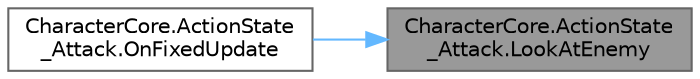 digraph "CharacterCore.ActionState_Attack.LookAtEnemy"
{
 // LATEX_PDF_SIZE
  bgcolor="transparent";
  edge [fontname=Helvetica,fontsize=10,labelfontname=Helvetica,labelfontsize=10];
  node [fontname=Helvetica,fontsize=10,shape=box,height=0.2,width=0.4];
  rankdir="RL";
  Node1 [id="Node000001",label="CharacterCore.ActionState\l_Attack.LookAtEnemy",height=0.2,width=0.4,color="gray40", fillcolor="grey60", style="filled", fontcolor="black",tooltip=" "];
  Node1 -> Node2 [id="edge1_Node000001_Node000002",dir="back",color="steelblue1",style="solid",tooltip=" "];
  Node2 [id="Node000002",label="CharacterCore.ActionState\l_Attack.OnFixedUpdate",height=0.2,width=0.4,color="grey40", fillcolor="white", style="filled",URL="$class_character_core_1_1_action_state___attack.html#a2fc0785c6ee4554d966b9acca998e4ab",tooltip=" "];
}
